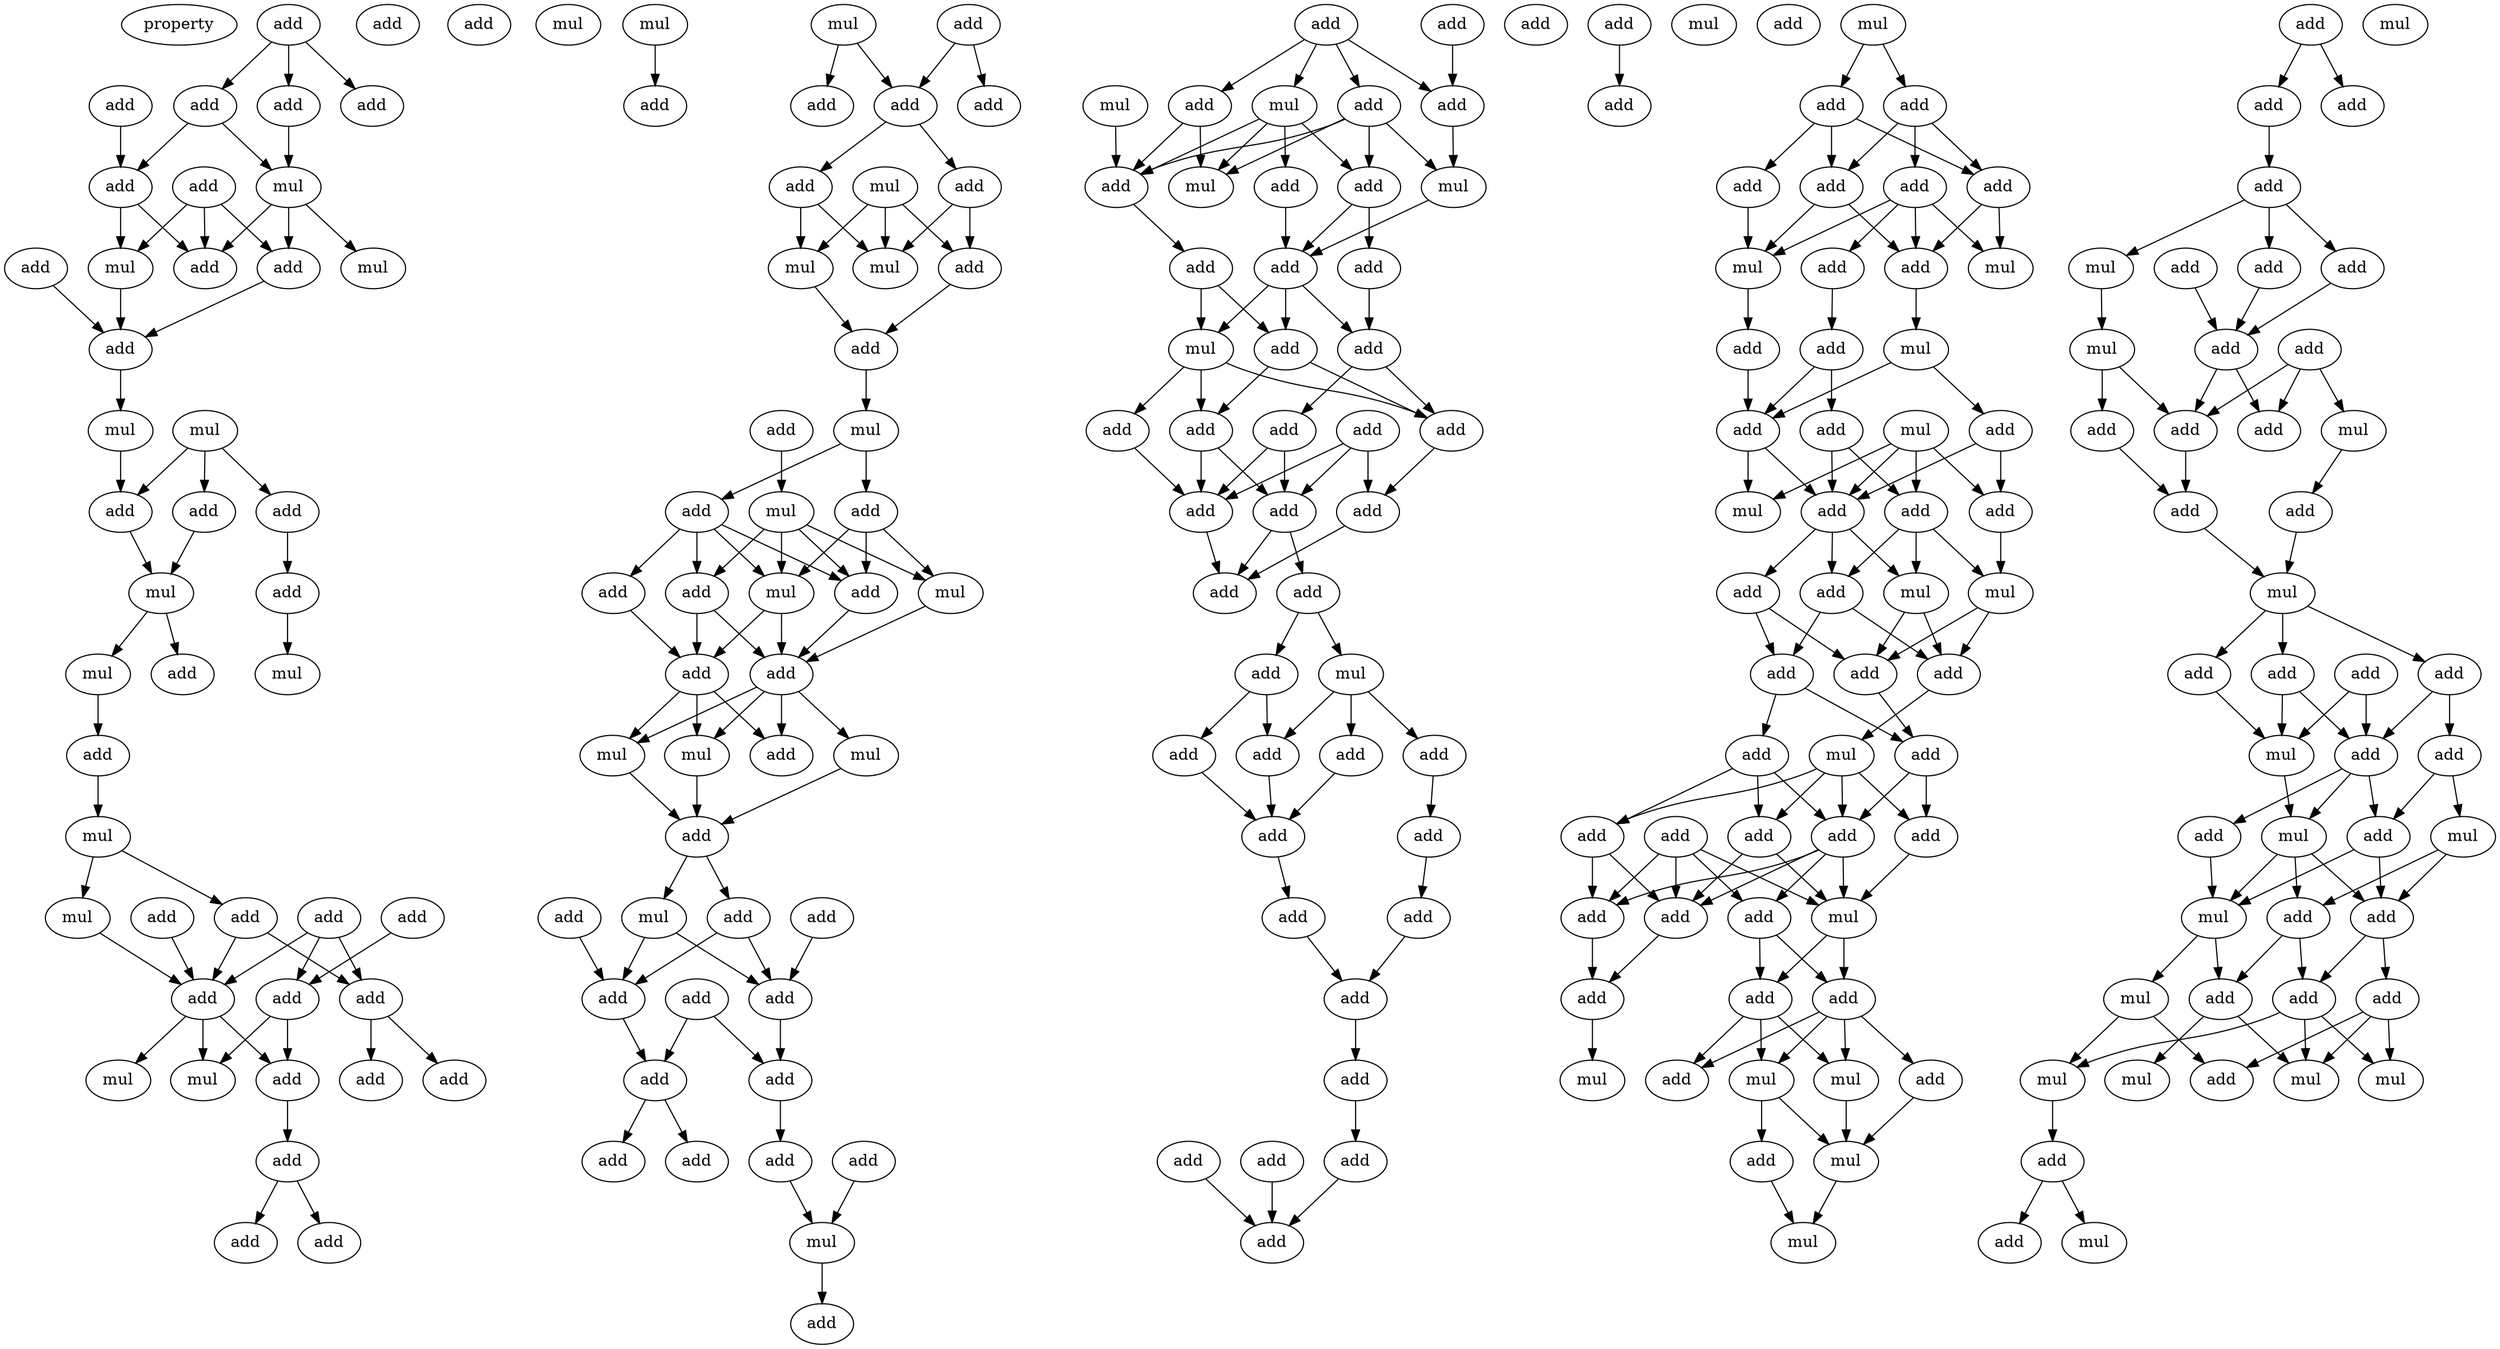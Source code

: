 digraph {
    node [fontcolor=black]
    property [mul=2,lf=1.6]
    0 [ label = add ];
    1 [ label = add ];
    2 [ label = add ];
    3 [ label = add ];
    4 [ label = add ];
    5 [ label = add ];
    6 [ label = add ];
    7 [ label = mul ];
    8 [ label = add ];
    9 [ label = add ];
    10 [ label = mul ];
    11 [ label = add ];
    12 [ label = mul ];
    13 [ label = add ];
    14 [ label = add ];
    15 [ label = mul ];
    16 [ label = mul ];
    17 [ label = add ];
    18 [ label = add ];
    19 [ label = add ];
    20 [ label = add ];
    21 [ label = mul ];
    22 [ label = mul ];
    23 [ label = mul ];
    24 [ label = add ];
    25 [ label = add ];
    26 [ label = mul ];
    27 [ label = mul ];
    28 [ label = add ];
    29 [ label = add ];
    30 [ label = add ];
    31 [ label = add ];
    32 [ label = add ];
    33 [ label = add ];
    34 [ label = add ];
    35 [ label = mul ];
    36 [ label = mul ];
    37 [ label = add ];
    38 [ label = add ];
    39 [ label = add ];
    40 [ label = add ];
    41 [ label = add ];
    42 [ label = add ];
    43 [ label = add ];
    44 [ label = mul ];
    45 [ label = mul ];
    46 [ label = add ];
    47 [ label = mul ];
    48 [ label = add ];
    49 [ label = add ];
    50 [ label = add ];
    51 [ label = add ];
    52 [ label = mul ];
    53 [ label = add ];
    54 [ label = add ];
    55 [ label = mul ];
    56 [ label = mul ];
    57 [ label = add ];
    58 [ label = add ];
    59 [ label = mul ];
    60 [ label = add ];
    61 [ label = add ];
    62 [ label = mul ];
    63 [ label = add ];
    64 [ label = mul ];
    65 [ label = add ];
    66 [ label = add ];
    67 [ label = mul ];
    68 [ label = add ];
    69 [ label = add ];
    70 [ label = add ];
    71 [ label = mul ];
    72 [ label = add ];
    73 [ label = mul ];
    74 [ label = mul ];
    75 [ label = add ];
    76 [ label = add ];
    77 [ label = add ];
    78 [ label = add ];
    79 [ label = mul ];
    80 [ label = add ];
    81 [ label = add ];
    82 [ label = add ];
    83 [ label = add ];
    84 [ label = add ];
    85 [ label = add ];
    86 [ label = add ];
    87 [ label = add ];
    88 [ label = add ];
    89 [ label = mul ];
    90 [ label = add ];
    91 [ label = add ];
    92 [ label = add ];
    93 [ label = add ];
    94 [ label = mul ];
    95 [ label = add ];
    96 [ label = mul ];
    97 [ label = add ];
    98 [ label = add ];
    99 [ label = add ];
    100 [ label = add ];
    101 [ label = mul ];
    102 [ label = mul ];
    103 [ label = add ];
    104 [ label = add ];
    105 [ label = add ];
    106 [ label = add ];
    107 [ label = mul ];
    108 [ label = add ];
    109 [ label = add ];
    110 [ label = add ];
    111 [ label = add ];
    112 [ label = add ];
    113 [ label = add ];
    114 [ label = add ];
    115 [ label = add ];
    116 [ label = add ];
    117 [ label = add ];
    118 [ label = add ];
    119 [ label = mul ];
    120 [ label = add ];
    121 [ label = add ];
    122 [ label = add ];
    123 [ label = add ];
    124 [ label = add ];
    125 [ label = add ];
    126 [ label = add ];
    127 [ label = add ];
    128 [ label = add ];
    129 [ label = add ];
    130 [ label = add ];
    131 [ label = add ];
    132 [ label = add ];
    133 [ label = add ];
    134 [ label = add ];
    135 [ label = add ];
    136 [ label = mul ];
    137 [ label = add ];
    138 [ label = add ];
    139 [ label = add ];
    140 [ label = mul ];
    141 [ label = add ];
    142 [ label = add ];
    143 [ label = add ];
    144 [ label = add ];
    145 [ label = add ];
    146 [ label = add ];
    147 [ label = add ];
    148 [ label = mul ];
    149 [ label = add ];
    150 [ label = mul ];
    151 [ label = add ];
    152 [ label = mul ];
    153 [ label = add ];
    154 [ label = add ];
    155 [ label = add ];
    156 [ label = mul ];
    157 [ label = add ];
    158 [ label = add ];
    159 [ label = add ];
    160 [ label = add ];
    161 [ label = mul ];
    162 [ label = mul ];
    163 [ label = mul ];
    164 [ label = add ];
    165 [ label = add ];
    166 [ label = add ];
    167 [ label = add ];
    168 [ label = add ];
    169 [ label = add ];
    170 [ label = add ];
    171 [ label = mul ];
    172 [ label = add ];
    173 [ label = add ];
    174 [ label = add ];
    175 [ label = add ];
    176 [ label = add ];
    177 [ label = add ];
    178 [ label = mul ];
    179 [ label = add ];
    180 [ label = add ];
    181 [ label = add ];
    182 [ label = add ];
    183 [ label = add ];
    184 [ label = mul ];
    185 [ label = add ];
    186 [ label = mul ];
    187 [ label = mul ];
    188 [ label = add ];
    189 [ label = mul ];
    190 [ label = add ];
    191 [ label = mul ];
    192 [ label = add ];
    193 [ label = add ];
    194 [ label = add ];
    195 [ label = add ];
    196 [ label = add ];
    197 [ label = mul ];
    198 [ label = add ];
    199 [ label = add ];
    200 [ label = mul ];
    201 [ label = add ];
    202 [ label = add ];
    203 [ label = mul ];
    204 [ label = add ];
    205 [ label = add ];
    206 [ label = mul ];
    207 [ label = add ];
    208 [ label = add ];
    209 [ label = add ];
    210 [ label = mul ];
    211 [ label = add ];
    212 [ label = add ];
    213 [ label = add ];
    214 [ label = add ];
    215 [ label = mul ];
    216 [ label = add ];
    217 [ label = add ];
    218 [ label = mul ];
    219 [ label = add ];
    220 [ label = mul ];
    221 [ label = add ];
    222 [ label = add ];
    223 [ label = add ];
    224 [ label = mul ];
    225 [ label = add ];
    226 [ label = add ];
    227 [ label = add ];
    228 [ label = mul ];
    229 [ label = mul ];
    230 [ label = add ];
    231 [ label = mul ];
    232 [ label = mul ];
    233 [ label = mul ];
    234 [ label = add ];
    235 [ label = add ];
    236 [ label = mul ];
    0 -> 1 [ name = 0 ];
    0 -> 3 [ name = 1 ];
    0 -> 5 [ name = 2 ];
    1 -> 6 [ name = 3 ];
    1 -> 7 [ name = 4 ];
    2 -> 6 [ name = 5 ];
    3 -> 7 [ name = 6 ];
    6 -> 10 [ name = 7 ];
    6 -> 13 [ name = 8 ];
    7 -> 11 [ name = 9 ];
    7 -> 12 [ name = 10 ];
    7 -> 13 [ name = 11 ];
    8 -> 10 [ name = 12 ];
    8 -> 11 [ name = 13 ];
    8 -> 13 [ name = 14 ];
    9 -> 14 [ name = 15 ];
    10 -> 14 [ name = 16 ];
    11 -> 14 [ name = 17 ];
    14 -> 15 [ name = 18 ];
    15 -> 18 [ name = 19 ];
    16 -> 17 [ name = 20 ];
    16 -> 18 [ name = 21 ];
    16 -> 19 [ name = 22 ];
    17 -> 20 [ name = 23 ];
    18 -> 21 [ name = 24 ];
    19 -> 21 [ name = 25 ];
    20 -> 23 [ name = 26 ];
    21 -> 22 [ name = 27 ];
    21 -> 24 [ name = 28 ];
    22 -> 25 [ name = 29 ];
    25 -> 26 [ name = 30 ];
    26 -> 27 [ name = 31 ];
    26 -> 30 [ name = 32 ];
    27 -> 33 [ name = 33 ];
    28 -> 33 [ name = 34 ];
    29 -> 34 [ name = 35 ];
    30 -> 32 [ name = 36 ];
    30 -> 33 [ name = 37 ];
    31 -> 32 [ name = 38 ];
    31 -> 33 [ name = 39 ];
    31 -> 34 [ name = 40 ];
    32 -> 38 [ name = 41 ];
    32 -> 39 [ name = 42 ];
    33 -> 35 [ name = 43 ];
    33 -> 36 [ name = 44 ];
    33 -> 37 [ name = 45 ];
    34 -> 36 [ name = 46 ];
    34 -> 37 [ name = 47 ];
    37 -> 40 [ name = 48 ];
    40 -> 41 [ name = 49 ];
    40 -> 42 [ name = 50 ];
    45 -> 46 [ name = 51 ];
    47 -> 49 [ name = 52 ];
    47 -> 50 [ name = 53 ];
    48 -> 50 [ name = 54 ];
    48 -> 51 [ name = 55 ];
    50 -> 53 [ name = 56 ];
    50 -> 54 [ name = 57 ];
    52 -> 55 [ name = 58 ];
    52 -> 56 [ name = 59 ];
    52 -> 57 [ name = 60 ];
    53 -> 55 [ name = 61 ];
    53 -> 57 [ name = 62 ];
    54 -> 55 [ name = 63 ];
    54 -> 56 [ name = 64 ];
    56 -> 58 [ name = 65 ];
    57 -> 58 [ name = 66 ];
    58 -> 59 [ name = 67 ];
    59 -> 61 [ name = 68 ];
    59 -> 63 [ name = 69 ];
    60 -> 62 [ name = 70 ];
    61 -> 64 [ name = 71 ];
    61 -> 65 [ name = 72 ];
    61 -> 66 [ name = 73 ];
    61 -> 68 [ name = 74 ];
    62 -> 64 [ name = 75 ];
    62 -> 66 [ name = 76 ];
    62 -> 67 [ name = 77 ];
    62 -> 68 [ name = 78 ];
    63 -> 64 [ name = 79 ];
    63 -> 66 [ name = 80 ];
    63 -> 67 [ name = 81 ];
    64 -> 69 [ name = 82 ];
    64 -> 70 [ name = 83 ];
    65 -> 70 [ name = 84 ];
    66 -> 69 [ name = 85 ];
    67 -> 69 [ name = 86 ];
    68 -> 69 [ name = 87 ];
    68 -> 70 [ name = 88 ];
    69 -> 71 [ name = 89 ];
    69 -> 72 [ name = 90 ];
    69 -> 73 [ name = 91 ];
    69 -> 74 [ name = 92 ];
    70 -> 72 [ name = 93 ];
    70 -> 73 [ name = 94 ];
    70 -> 74 [ name = 95 ];
    71 -> 75 [ name = 96 ];
    73 -> 75 [ name = 97 ];
    74 -> 75 [ name = 98 ];
    75 -> 78 [ name = 99 ];
    75 -> 79 [ name = 100 ];
    76 -> 80 [ name = 101 ];
    77 -> 81 [ name = 102 ];
    78 -> 80 [ name = 103 ];
    78 -> 81 [ name = 104 ];
    79 -> 80 [ name = 105 ];
    79 -> 81 [ name = 106 ];
    80 -> 84 [ name = 107 ];
    81 -> 83 [ name = 108 ];
    82 -> 83 [ name = 109 ];
    82 -> 84 [ name = 110 ];
    83 -> 86 [ name = 111 ];
    84 -> 85 [ name = 112 ];
    84 -> 87 [ name = 113 ];
    86 -> 89 [ name = 114 ];
    88 -> 89 [ name = 115 ];
    89 -> 90 [ name = 116 ];
    91 -> 93 [ name = 117 ];
    92 -> 93 [ name = 118 ];
    92 -> 94 [ name = 119 ];
    92 -> 95 [ name = 120 ];
    92 -> 97 [ name = 121 ];
    93 -> 102 [ name = 122 ];
    94 -> 98 [ name = 123 ];
    94 -> 99 [ name = 124 ];
    94 -> 100 [ name = 125 ];
    94 -> 101 [ name = 126 ];
    95 -> 99 [ name = 127 ];
    95 -> 101 [ name = 128 ];
    96 -> 99 [ name = 129 ];
    97 -> 98 [ name = 130 ];
    97 -> 99 [ name = 131 ];
    97 -> 101 [ name = 132 ];
    97 -> 102 [ name = 133 ];
    98 -> 104 [ name = 134 ];
    98 -> 105 [ name = 135 ];
    99 -> 103 [ name = 136 ];
    100 -> 105 [ name = 137 ];
    102 -> 105 [ name = 138 ];
    103 -> 107 [ name = 139 ];
    103 -> 108 [ name = 140 ];
    104 -> 106 [ name = 141 ];
    105 -> 106 [ name = 142 ];
    105 -> 107 [ name = 143 ];
    105 -> 108 [ name = 144 ];
    106 -> 109 [ name = 145 ];
    106 -> 113 [ name = 146 ];
    107 -> 111 [ name = 147 ];
    107 -> 112 [ name = 148 ];
    107 -> 113 [ name = 149 ];
    108 -> 111 [ name = 150 ];
    108 -> 113 [ name = 151 ];
    109 -> 115 [ name = 152 ];
    109 -> 116 [ name = 153 ];
    110 -> 114 [ name = 154 ];
    110 -> 115 [ name = 155 ];
    110 -> 116 [ name = 156 ];
    111 -> 115 [ name = 157 ];
    111 -> 116 [ name = 158 ];
    112 -> 116 [ name = 159 ];
    113 -> 114 [ name = 160 ];
    114 -> 117 [ name = 161 ];
    115 -> 117 [ name = 162 ];
    115 -> 118 [ name = 163 ];
    116 -> 117 [ name = 164 ];
    118 -> 119 [ name = 165 ];
    118 -> 120 [ name = 166 ];
    119 -> 121 [ name = 167 ];
    119 -> 123 [ name = 168 ];
    119 -> 125 [ name = 169 ];
    120 -> 122 [ name = 170 ];
    120 -> 125 [ name = 171 ];
    121 -> 127 [ name = 172 ];
    122 -> 127 [ name = 173 ];
    123 -> 126 [ name = 174 ];
    125 -> 127 [ name = 175 ];
    126 -> 129 [ name = 176 ];
    127 -> 128 [ name = 177 ];
    128 -> 130 [ name = 178 ];
    129 -> 130 [ name = 179 ];
    130 -> 131 [ name = 180 ];
    131 -> 134 [ name = 181 ];
    132 -> 137 [ name = 182 ];
    133 -> 137 [ name = 183 ];
    134 -> 137 [ name = 184 ];
    135 -> 138 [ name = 185 ];
    140 -> 141 [ name = 186 ];
    140 -> 142 [ name = 187 ];
    141 -> 144 [ name = 188 ];
    141 -> 145 [ name = 189 ];
    141 -> 146 [ name = 190 ];
    142 -> 143 [ name = 191 ];
    142 -> 145 [ name = 192 ];
    142 -> 146 [ name = 193 ];
    143 -> 147 [ name = 194 ];
    143 -> 148 [ name = 195 ];
    143 -> 149 [ name = 196 ];
    143 -> 150 [ name = 197 ];
    144 -> 148 [ name = 198 ];
    145 -> 147 [ name = 199 ];
    145 -> 150 [ name = 200 ];
    146 -> 147 [ name = 201 ];
    146 -> 148 [ name = 202 ];
    147 -> 152 [ name = 203 ];
    148 -> 151 [ name = 204 ];
    149 -> 153 [ name = 205 ];
    151 -> 157 [ name = 206 ];
    152 -> 154 [ name = 207 ];
    152 -> 157 [ name = 208 ];
    153 -> 155 [ name = 209 ];
    153 -> 157 [ name = 210 ];
    154 -> 158 [ name = 211 ];
    154 -> 160 [ name = 212 ];
    155 -> 159 [ name = 213 ];
    155 -> 160 [ name = 214 ];
    156 -> 158 [ name = 215 ];
    156 -> 159 [ name = 216 ];
    156 -> 160 [ name = 217 ];
    156 -> 161 [ name = 218 ];
    157 -> 160 [ name = 219 ];
    157 -> 161 [ name = 220 ];
    158 -> 162 [ name = 221 ];
    159 -> 162 [ name = 222 ];
    159 -> 163 [ name = 223 ];
    159 -> 164 [ name = 224 ];
    160 -> 163 [ name = 225 ];
    160 -> 164 [ name = 226 ];
    160 -> 165 [ name = 227 ];
    162 -> 166 [ name = 228 ];
    162 -> 168 [ name = 229 ];
    163 -> 166 [ name = 230 ];
    163 -> 168 [ name = 231 ];
    164 -> 167 [ name = 232 ];
    164 -> 168 [ name = 233 ];
    165 -> 166 [ name = 234 ];
    165 -> 167 [ name = 235 ];
    166 -> 170 [ name = 236 ];
    167 -> 169 [ name = 237 ];
    167 -> 170 [ name = 238 ];
    168 -> 171 [ name = 239 ];
    169 -> 173 [ name = 240 ];
    169 -> 174 [ name = 241 ];
    169 -> 175 [ name = 242 ];
    170 -> 172 [ name = 243 ];
    170 -> 175 [ name = 244 ];
    171 -> 172 [ name = 245 ];
    171 -> 173 [ name = 246 ];
    171 -> 174 [ name = 247 ];
    171 -> 175 [ name = 248 ];
    172 -> 178 [ name = 249 ];
    173 -> 177 [ name = 250 ];
    173 -> 179 [ name = 251 ];
    174 -> 178 [ name = 252 ];
    174 -> 179 [ name = 253 ];
    175 -> 177 [ name = 254 ];
    175 -> 178 [ name = 255 ];
    175 -> 179 [ name = 256 ];
    175 -> 180 [ name = 257 ];
    176 -> 177 [ name = 258 ];
    176 -> 178 [ name = 259 ];
    176 -> 179 [ name = 260 ];
    176 -> 180 [ name = 261 ];
    177 -> 181 [ name = 262 ];
    178 -> 182 [ name = 263 ];
    178 -> 183 [ name = 264 ];
    179 -> 181 [ name = 265 ];
    180 -> 182 [ name = 266 ];
    180 -> 183 [ name = 267 ];
    181 -> 187 [ name = 268 ];
    182 -> 184 [ name = 269 ];
    182 -> 186 [ name = 270 ];
    182 -> 188 [ name = 271 ];
    183 -> 184 [ name = 272 ];
    183 -> 185 [ name = 273 ];
    183 -> 186 [ name = 274 ];
    183 -> 188 [ name = 275 ];
    184 -> 189 [ name = 276 ];
    185 -> 189 [ name = 277 ];
    186 -> 189 [ name = 278 ];
    186 -> 190 [ name = 279 ];
    189 -> 191 [ name = 280 ];
    190 -> 191 [ name = 281 ];
    192 -> 193 [ name = 282 ];
    192 -> 194 [ name = 283 ];
    193 -> 195 [ name = 284 ];
    195 -> 196 [ name = 285 ];
    195 -> 197 [ name = 286 ];
    195 -> 198 [ name = 287 ];
    196 -> 202 [ name = 288 ];
    197 -> 203 [ name = 289 ];
    198 -> 202 [ name = 290 ];
    199 -> 202 [ name = 291 ];
    201 -> 204 [ name = 292 ];
    201 -> 206 [ name = 293 ];
    201 -> 207 [ name = 294 ];
    202 -> 204 [ name = 295 ];
    202 -> 207 [ name = 296 ];
    203 -> 205 [ name = 297 ];
    203 -> 207 [ name = 298 ];
    205 -> 208 [ name = 299 ];
    206 -> 209 [ name = 300 ];
    207 -> 208 [ name = 301 ];
    208 -> 210 [ name = 302 ];
    209 -> 210 [ name = 303 ];
    210 -> 211 [ name = 304 ];
    210 -> 213 [ name = 305 ];
    210 -> 214 [ name = 306 ];
    211 -> 215 [ name = 307 ];
    211 -> 217 [ name = 308 ];
    212 -> 215 [ name = 309 ];
    212 -> 217 [ name = 310 ];
    213 -> 215 [ name = 311 ];
    214 -> 216 [ name = 312 ];
    214 -> 217 [ name = 313 ];
    215 -> 220 [ name = 314 ];
    216 -> 218 [ name = 315 ];
    216 -> 221 [ name = 316 ];
    217 -> 219 [ name = 317 ];
    217 -> 220 [ name = 318 ];
    217 -> 221 [ name = 319 ];
    218 -> 222 [ name = 320 ];
    218 -> 223 [ name = 321 ];
    219 -> 224 [ name = 322 ];
    220 -> 222 [ name = 323 ];
    220 -> 223 [ name = 324 ];
    220 -> 224 [ name = 325 ];
    221 -> 222 [ name = 326 ];
    221 -> 224 [ name = 327 ];
    222 -> 225 [ name = 328 ];
    222 -> 226 [ name = 329 ];
    223 -> 226 [ name = 330 ];
    223 -> 227 [ name = 331 ];
    224 -> 227 [ name = 332 ];
    224 -> 228 [ name = 333 ];
    225 -> 230 [ name = 334 ];
    225 -> 231 [ name = 335 ];
    225 -> 232 [ name = 336 ];
    226 -> 229 [ name = 337 ];
    226 -> 231 [ name = 338 ];
    226 -> 232 [ name = 339 ];
    227 -> 232 [ name = 340 ];
    227 -> 233 [ name = 341 ];
    228 -> 229 [ name = 342 ];
    228 -> 230 [ name = 343 ];
    229 -> 234 [ name = 344 ];
    234 -> 235 [ name = 345 ];
    234 -> 236 [ name = 346 ];
}
